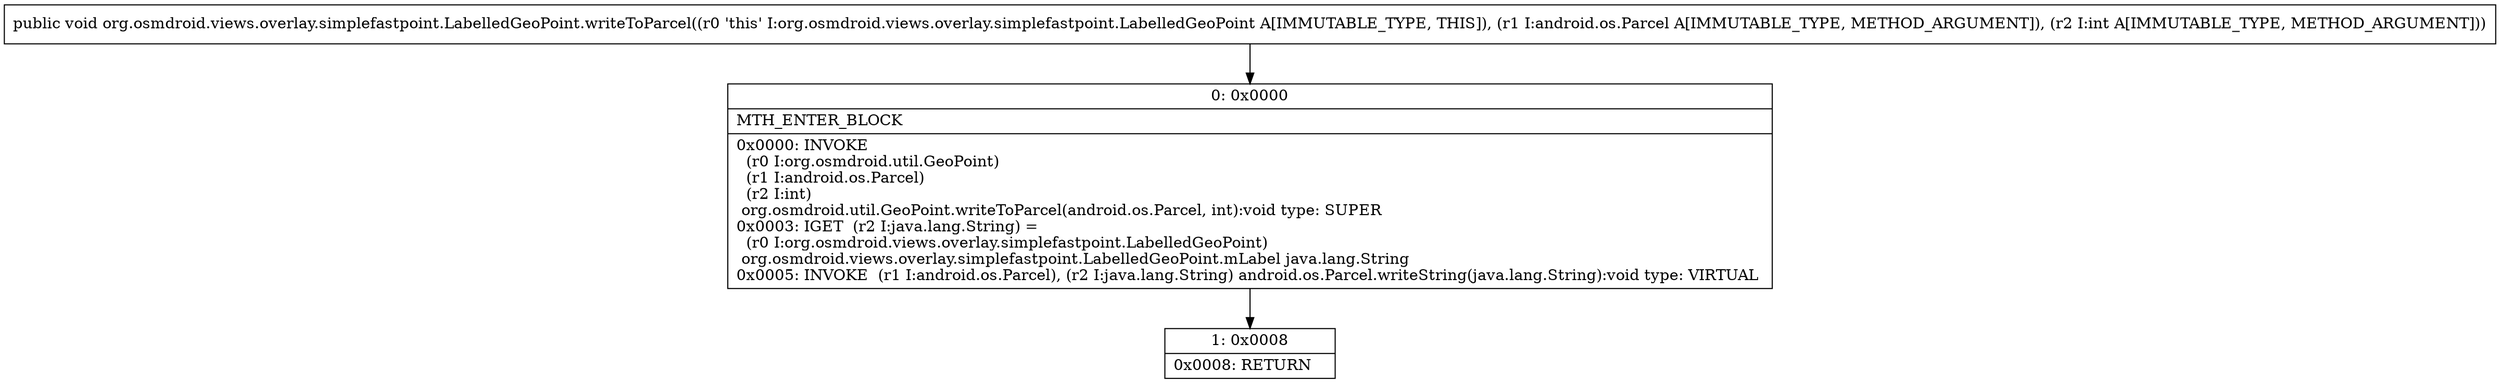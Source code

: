 digraph "CFG fororg.osmdroid.views.overlay.simplefastpoint.LabelledGeoPoint.writeToParcel(Landroid\/os\/Parcel;I)V" {
Node_0 [shape=record,label="{0\:\ 0x0000|MTH_ENTER_BLOCK\l|0x0000: INVOKE  \l  (r0 I:org.osmdroid.util.GeoPoint)\l  (r1 I:android.os.Parcel)\l  (r2 I:int)\l org.osmdroid.util.GeoPoint.writeToParcel(android.os.Parcel, int):void type: SUPER \l0x0003: IGET  (r2 I:java.lang.String) = \l  (r0 I:org.osmdroid.views.overlay.simplefastpoint.LabelledGeoPoint)\l org.osmdroid.views.overlay.simplefastpoint.LabelledGeoPoint.mLabel java.lang.String \l0x0005: INVOKE  (r1 I:android.os.Parcel), (r2 I:java.lang.String) android.os.Parcel.writeString(java.lang.String):void type: VIRTUAL \l}"];
Node_1 [shape=record,label="{1\:\ 0x0008|0x0008: RETURN   \l}"];
MethodNode[shape=record,label="{public void org.osmdroid.views.overlay.simplefastpoint.LabelledGeoPoint.writeToParcel((r0 'this' I:org.osmdroid.views.overlay.simplefastpoint.LabelledGeoPoint A[IMMUTABLE_TYPE, THIS]), (r1 I:android.os.Parcel A[IMMUTABLE_TYPE, METHOD_ARGUMENT]), (r2 I:int A[IMMUTABLE_TYPE, METHOD_ARGUMENT])) }"];
MethodNode -> Node_0;
Node_0 -> Node_1;
}

